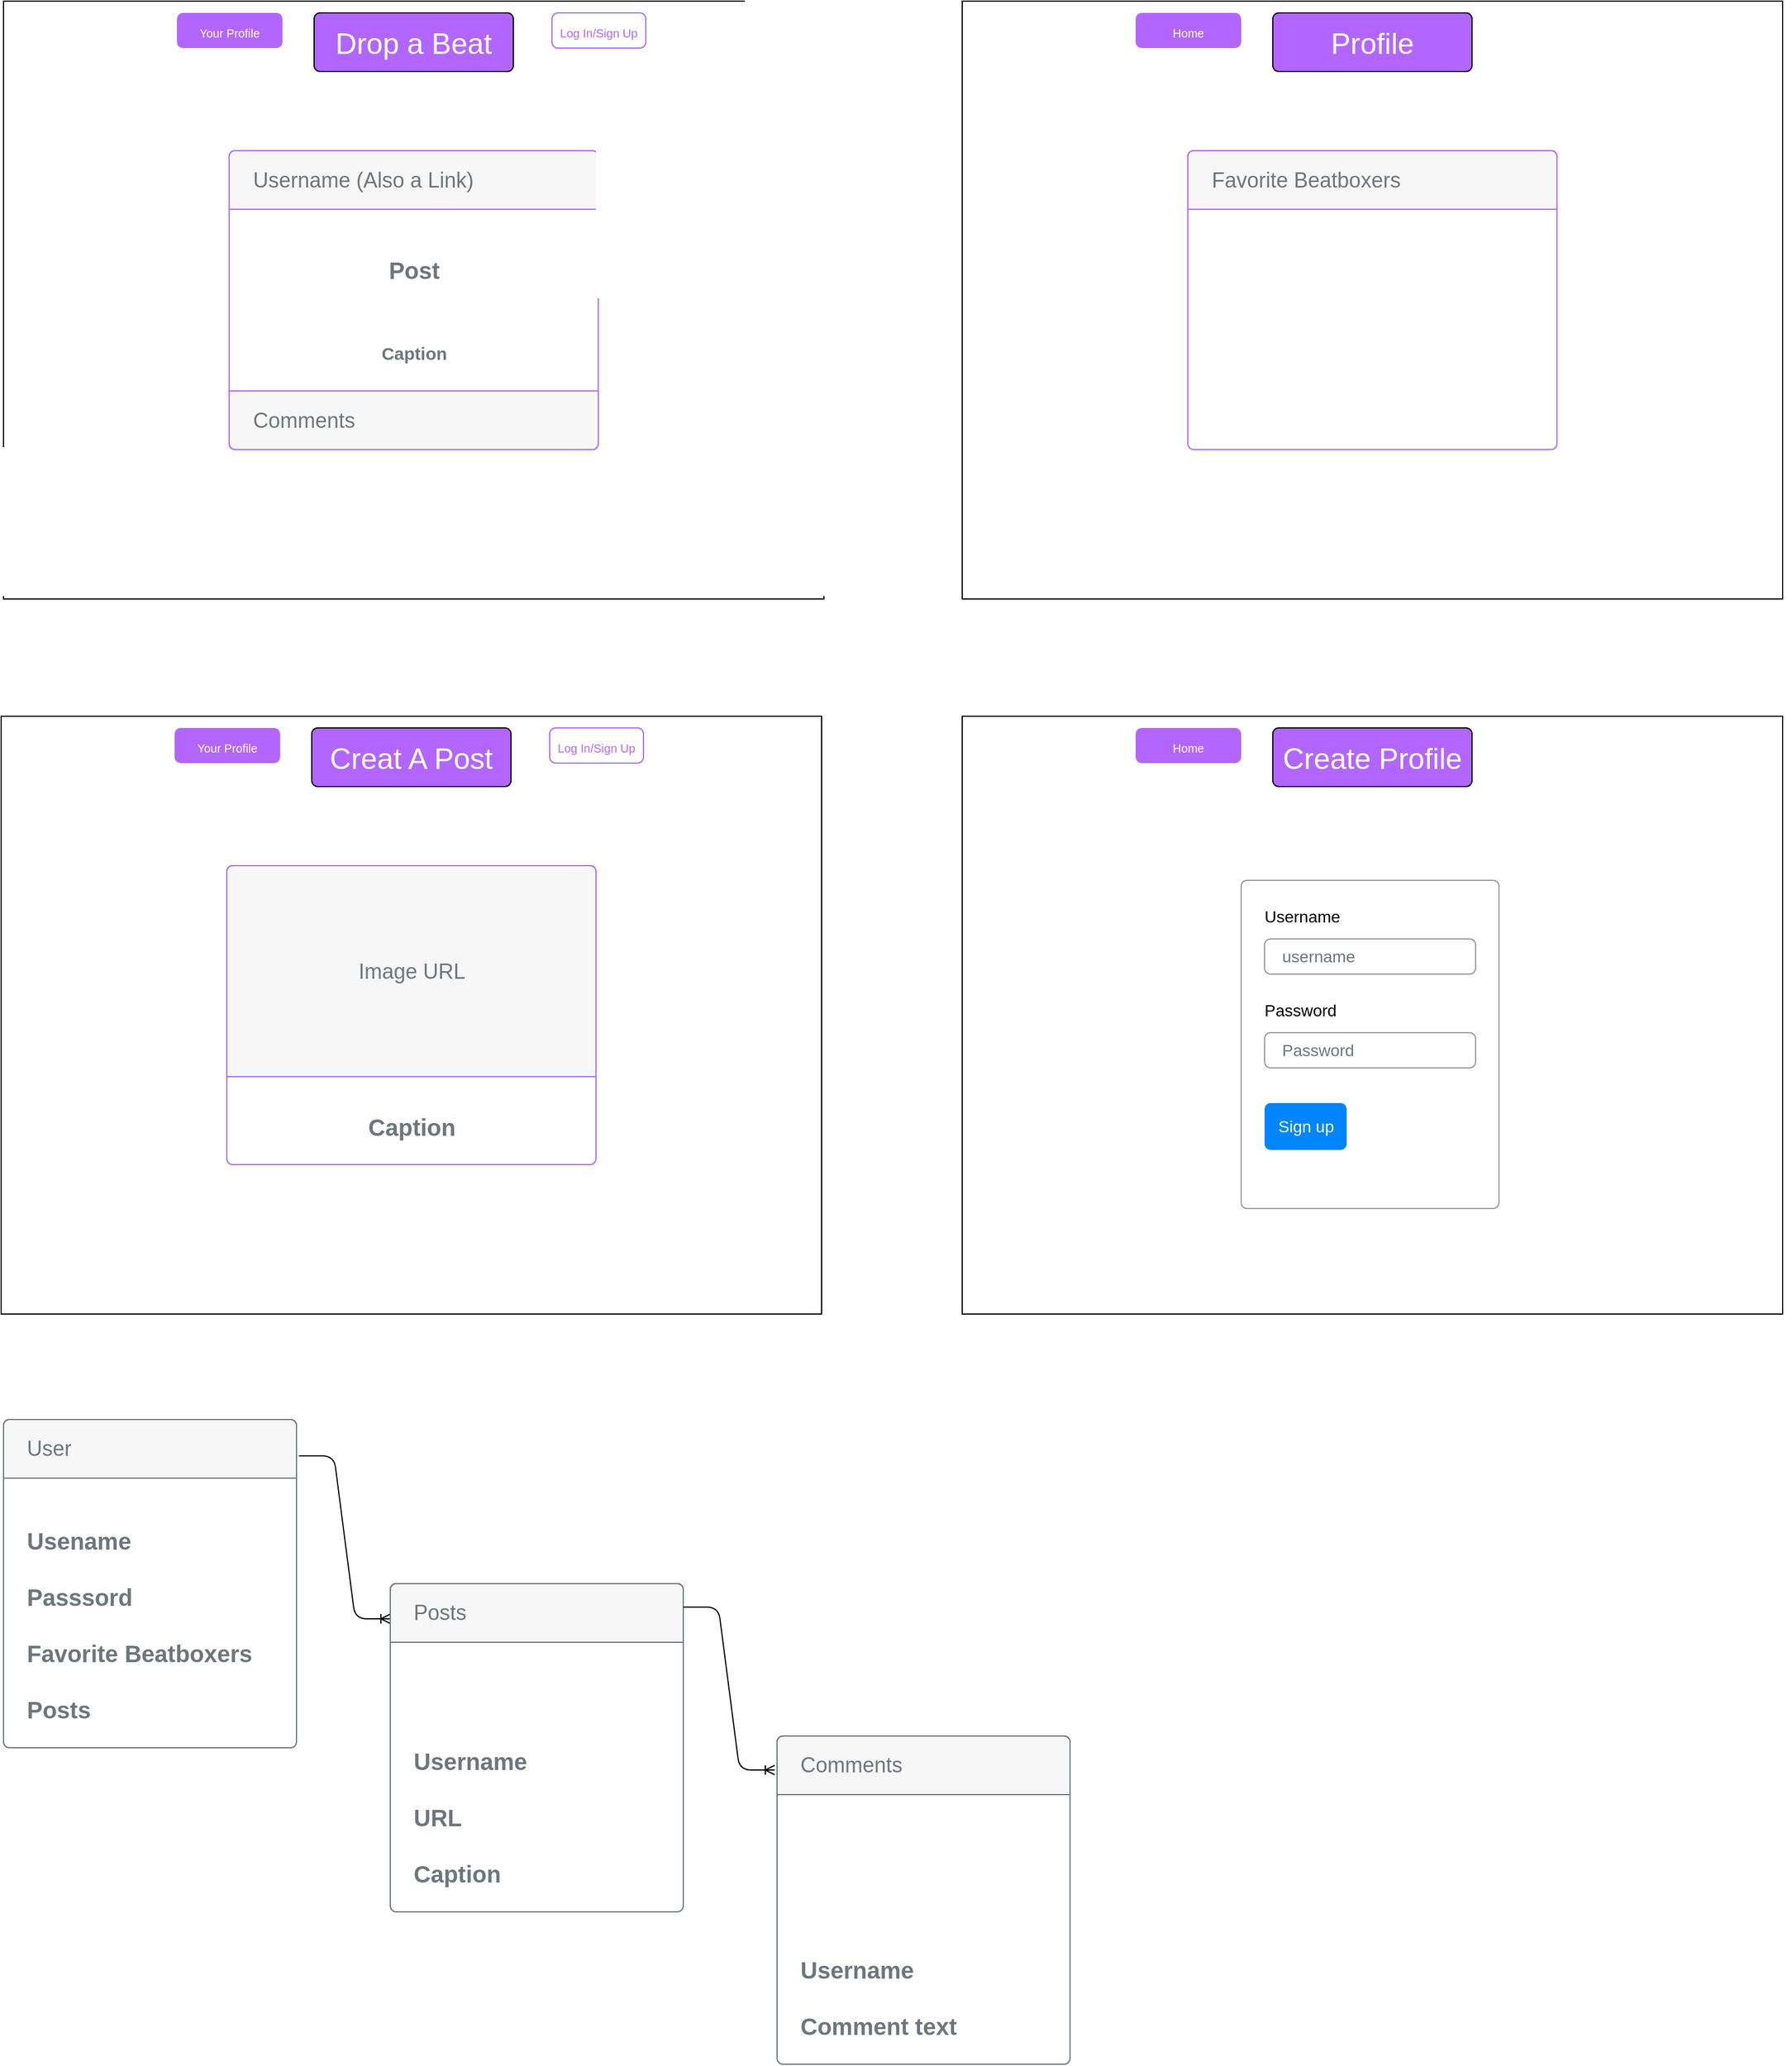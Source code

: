 <mxfile version="13.10.0" type="embed">
    <diagram id="IwIjYBU_u74t5SFnshND" name="Page-1">
        <mxGraphModel dx="876" dy="635" grid="1" gridSize="10" guides="1" tooltips="1" connect="1" arrows="1" fold="1" page="1" pageScale="1" pageWidth="10000" pageHeight="10000" math="0" shadow="0">
            <root>
                <mxCell id="0"/>
                <mxCell id="1" parent="0"/>
                <mxCell id="17" value="" style="group" vertex="1" connectable="0" parent="1">
                    <mxGeometry x="72" y="40" width="706.66" height="530" as="geometry"/>
                </mxCell>
                <mxCell id="2" value="" style="rounded=0;whiteSpace=wrap;html=1;" vertex="1" parent="17">
                    <mxGeometry width="700" height="510" as="geometry"/>
                </mxCell>
                <mxCell id="15" value="" style="shape=image;verticalLabelPosition=bottom;labelBackgroundColor=#ffffff;verticalAlign=top;aspect=fixed;imageAspect=0;image=https://c0.wallpaperflare.com/preview/405/127/680/speaker-music-loud-sound.jpg;" vertex="1" parent="17">
                    <mxGeometry width="706.66" height="530" as="geometry"/>
                </mxCell>
                <mxCell id="5" value="&lt;font style=&quot;font-size: 10px&quot; color=&quot;#b266ff&quot;&gt;Log In/Sign Up&lt;/font&gt;" style="html=1;shadow=0;dashed=0;shape=mxgraph.bootstrap.rrect;rSize=5;strokeWidth=1;fillColor=none;whiteSpace=wrap;align=center;verticalAlign=middle;spacingLeft=0;fontStyle=0;fontSize=16;spacing=5;fontColor=#7F00FF;strokeColor=#B266FF;" vertex="1" parent="17">
                    <mxGeometry x="468" y="10" width="80" height="30" as="geometry"/>
                </mxCell>
                <mxCell id="8" value="&lt;font style=&quot;font-size: 10px&quot;&gt;Your Profile&lt;/font&gt;" style="html=1;shadow=0;dashed=0;shape=mxgraph.bootstrap.rrect;rSize=5;strokeColor=none;strokeWidth=1;fontColor=#FFFFFF;whiteSpace=wrap;align=center;verticalAlign=middle;spacingLeft=0;fontStyle=0;fontSize=16;spacing=5;fillColor=#B266FF;" vertex="1" parent="17">
                    <mxGeometry x="148" y="10" width="90" height="30" as="geometry"/>
                </mxCell>
                <mxCell id="10" value="&lt;font style=&quot;font-size: 25px&quot;&gt;Drop a Beat&lt;br&gt;&lt;/font&gt;" style="html=1;shadow=0;dashed=0;shape=mxgraph.bootstrap.rrect;rSize=5;strokeWidth=1;whiteSpace=wrap;align=center;verticalAlign=middle;spacingLeft=0;fontStyle=0;fontSize=16;spacing=5;fontColor=#FFFFFF;fillColor=#B266FF;" vertex="1" parent="17">
                    <mxGeometry x="265" y="10" width="170" height="50" as="geometry"/>
                </mxCell>
                <mxCell id="12" value="&lt;b style=&quot;color: rgb(108 , 118 , 125)&quot;&gt;&lt;span style=&quot;font-size: 20px&quot;&gt;Post&lt;/span&gt;&lt;/b&gt;&lt;br style=&quot;color: rgb(108 , 118 , 125)&quot;&gt;&lt;br style=&quot;color: rgb(108 , 118 , 125)&quot;&gt;&lt;br style=&quot;color: rgb(108 , 118 , 125)&quot;&gt;&lt;br style=&quot;color: rgb(108 , 118 , 125)&quot;&gt;&lt;div&gt;&lt;span style=&quot;color: rgb(108 , 118 , 125) ; font-size: 15px ; font-weight: bold&quot;&gt;Caption&lt;/span&gt;&lt;/div&gt;&lt;div&gt;&lt;br&gt;&lt;/div&gt;&lt;div&gt;&lt;span style=&quot;color: rgb(108 , 118 , 125) ; font-size: 15px ; font-weight: bold&quot;&gt;&lt;br&gt;&lt;/span&gt;&lt;/div&gt;&lt;div&gt;&lt;span style=&quot;color: rgb(108 , 118 , 125) ; font-size: 15px ; font-weight: bold&quot;&gt;&lt;br&gt;&lt;/span&gt;&lt;/div&gt;" style="html=1;shadow=0;dashed=0;shape=mxgraph.bootstrap.rrect;rSize=5;html=1;whiteSpace=wrap;fillColor=#ffffff;fontColor=#33A64C;verticalAlign=bottom;align=center;spacing=20;spacingBottom=0;fontSize=14;strokeColor=#B266FF;" vertex="1" parent="17">
                    <mxGeometry x="192.5" y="127.5" width="315" height="255" as="geometry"/>
                </mxCell>
                <mxCell id="13" value="Username (Also a Link)" style="html=1;shadow=0;dashed=0;shape=mxgraph.bootstrap.topButton;rSize=5;perimeter=none;whiteSpace=wrap;fillColor=#F7F7F7;fontColor=#6C767D;resizeWidth=1;fontSize=18;align=left;spacing=20;strokeColor=#B266FF;" vertex="1" parent="12">
                    <mxGeometry width="315" height="50" relative="1" as="geometry"/>
                </mxCell>
                <mxCell id="36" value="Comments" style="html=1;shadow=0;dashed=0;shape=mxgraph.bootstrap.topButton;rSize=5;perimeter=none;whiteSpace=wrap;fillColor=#F7F7F7;fontColor=#6C767D;resizeWidth=1;fontSize=18;align=left;spacing=20;strokeColor=#B266FF;direction=west;" vertex="1" parent="12">
                    <mxGeometry y="205" width="315" height="50" as="geometry"/>
                </mxCell>
                <mxCell id="18" value="" style="group" vertex="1" connectable="0" parent="1">
                    <mxGeometry x="890" y="40" width="706.66" height="530" as="geometry"/>
                </mxCell>
                <mxCell id="19" value="" style="rounded=0;whiteSpace=wrap;html=1;" vertex="1" parent="18">
                    <mxGeometry width="700" height="510" as="geometry"/>
                </mxCell>
                <mxCell id="20" value="" style="shape=image;verticalLabelPosition=bottom;labelBackgroundColor=#ffffff;verticalAlign=top;aspect=fixed;imageAspect=0;image=https://c0.wallpaperflare.com/preview/405/127/680/speaker-music-loud-sound.jpg;" vertex="1" parent="18">
                    <mxGeometry width="706.66" height="530" as="geometry"/>
                </mxCell>
                <mxCell id="22" value="&lt;font style=&quot;font-size: 10px&quot;&gt;Home&lt;/font&gt;" style="html=1;shadow=0;dashed=0;shape=mxgraph.bootstrap.rrect;rSize=5;strokeColor=none;strokeWidth=1;fontColor=#FFFFFF;whiteSpace=wrap;align=center;verticalAlign=middle;spacingLeft=0;fontStyle=0;fontSize=16;spacing=5;fillColor=#B266FF;" vertex="1" parent="18">
                    <mxGeometry x="148" y="10" width="90" height="30" as="geometry"/>
                </mxCell>
                <mxCell id="23" value="&lt;font style=&quot;font-size: 25px&quot;&gt;Profile&lt;/font&gt;" style="html=1;shadow=0;dashed=0;shape=mxgraph.bootstrap.rrect;rSize=5;strokeWidth=1;whiteSpace=wrap;align=center;verticalAlign=middle;spacingLeft=0;fontStyle=0;fontSize=16;spacing=5;fontColor=#FFFFFF;fillColor=#B266FF;" vertex="1" parent="18">
                    <mxGeometry x="265" y="10" width="170" height="50" as="geometry"/>
                </mxCell>
                <mxCell id="24" value="" style="html=1;shadow=0;dashed=0;shape=mxgraph.bootstrap.rrect;rSize=5;html=1;whiteSpace=wrap;fillColor=#ffffff;fontColor=#33A64C;verticalAlign=bottom;align=center;spacing=20;spacingBottom=0;fontSize=14;strokeColor=#B266FF;" vertex="1" parent="18">
                    <mxGeometry x="192.5" y="127.5" width="315" height="255" as="geometry"/>
                </mxCell>
                <mxCell id="25" value="Favorite Beatboxers" style="html=1;shadow=0;dashed=0;shape=mxgraph.bootstrap.topButton;rSize=5;perimeter=none;whiteSpace=wrap;fillColor=#F7F7F7;fontColor=#6C767D;resizeWidth=1;fontSize=18;align=left;spacing=20;strokeColor=#B266FF;" vertex="1" parent="24">
                    <mxGeometry width="315" height="50" relative="1" as="geometry"/>
                </mxCell>
                <mxCell id="26" value="" style="group" vertex="1" connectable="0" parent="1">
                    <mxGeometry x="70" y="650" width="706.66" height="530" as="geometry"/>
                </mxCell>
                <mxCell id="27" value="" style="rounded=0;whiteSpace=wrap;html=1;" vertex="1" parent="26">
                    <mxGeometry width="700" height="510" as="geometry"/>
                </mxCell>
                <mxCell id="28" value="" style="shape=image;verticalLabelPosition=bottom;labelBackgroundColor=#ffffff;verticalAlign=top;aspect=fixed;imageAspect=0;image=https://c0.wallpaperflare.com/preview/405/127/680/speaker-music-loud-sound.jpg;" vertex="1" parent="26">
                    <mxGeometry width="706.66" height="530" as="geometry"/>
                </mxCell>
                <mxCell id="29" value="&lt;font style=&quot;font-size: 10px&quot; color=&quot;#b266ff&quot;&gt;Log In/Sign Up&lt;/font&gt;" style="html=1;shadow=0;dashed=0;shape=mxgraph.bootstrap.rrect;rSize=5;strokeWidth=1;fillColor=none;whiteSpace=wrap;align=center;verticalAlign=middle;spacingLeft=0;fontStyle=0;fontSize=16;spacing=5;fontColor=#7F00FF;strokeColor=#B266FF;" vertex="1" parent="26">
                    <mxGeometry x="468" y="10" width="80" height="30" as="geometry"/>
                </mxCell>
                <mxCell id="30" value="&lt;font style=&quot;font-size: 10px&quot;&gt;Your Profile&lt;/font&gt;" style="html=1;shadow=0;dashed=0;shape=mxgraph.bootstrap.rrect;rSize=5;strokeColor=none;strokeWidth=1;fontColor=#FFFFFF;whiteSpace=wrap;align=center;verticalAlign=middle;spacingLeft=0;fontStyle=0;fontSize=16;spacing=5;fillColor=#B266FF;" vertex="1" parent="26">
                    <mxGeometry x="148" y="10" width="90" height="30" as="geometry"/>
                </mxCell>
                <mxCell id="31" value="&lt;font style=&quot;font-size: 25px&quot;&gt;Creat A Post&lt;br&gt;&lt;/font&gt;" style="html=1;shadow=0;dashed=0;shape=mxgraph.bootstrap.rrect;rSize=5;strokeWidth=1;whiteSpace=wrap;align=center;verticalAlign=middle;spacingLeft=0;fontStyle=0;fontSize=16;spacing=5;fontColor=#FFFFFF;fillColor=#B266FF;" vertex="1" parent="26">
                    <mxGeometry x="265" y="10" width="170" height="50" as="geometry"/>
                </mxCell>
                <mxCell id="32" value="&lt;font color=&quot;#6c767d&quot;&gt;&lt;span style=&quot;font-size: 20px&quot;&gt;&lt;b&gt;Caption&lt;/b&gt;&lt;/span&gt;&lt;/font&gt;" style="html=1;shadow=0;dashed=0;shape=mxgraph.bootstrap.rrect;rSize=5;html=1;whiteSpace=wrap;fillColor=#ffffff;fontColor=#33A64C;verticalAlign=bottom;align=center;spacing=20;spacingBottom=0;fontSize=14;strokeColor=#B266FF;" vertex="1" parent="26">
                    <mxGeometry x="192.5" y="127.5" width="315" height="255" as="geometry"/>
                </mxCell>
                <mxCell id="33" value="Image URL" style="html=1;shadow=0;dashed=0;shape=mxgraph.bootstrap.topButton;rSize=5;perimeter=none;whiteSpace=wrap;fillColor=#F7F7F7;fontColor=#6C767D;resizeWidth=1;fontSize=18;align=center;spacing=20;strokeColor=#B266FF;" vertex="1" parent="32">
                    <mxGeometry width="315" height="180" relative="1" as="geometry"/>
                </mxCell>
                <mxCell id="34" value="&lt;span style=&quot;font-size: 20px&quot;&gt;&lt;b&gt;Usename&lt;br&gt;&lt;br&gt;Passsord&lt;br&gt;&lt;br&gt;Favorite Beatboxers&lt;br&gt;&lt;br&gt;Posts&lt;br&gt;&lt;/b&gt;&lt;/span&gt;" style="html=1;shadow=0;dashed=0;shape=mxgraph.bootstrap.rrect;rSize=5;strokeColor=#6C767D;html=1;whiteSpace=wrap;fillColor=#ffffff;fontColor=#6C767D;verticalAlign=bottom;align=left;spacing=20;spacingBottom=0;fontSize=14;" vertex="1" parent="1">
                    <mxGeometry x="72" y="1250" width="250" height="280" as="geometry"/>
                </mxCell>
                <mxCell id="35" value="User" style="html=1;shadow=0;dashed=0;shape=mxgraph.bootstrap.topButton;rSize=5;perimeter=none;whiteSpace=wrap;fillColor=#F7F7F7;strokeColor=#6C767D;fontColor=#6C767D;resizeWidth=1;fontSize=18;align=left;spacing=20;" vertex="1" parent="34">
                    <mxGeometry width="250" height="50" relative="1" as="geometry"/>
                </mxCell>
                <mxCell id="37" value="" style="edgeStyle=entityRelationEdgeStyle;fontSize=12;html=1;endArrow=ERoneToMany;" edge="1" parent="1">
                    <mxGeometry width="100" height="100" relative="1" as="geometry">
                        <mxPoint x="324" y="1281" as="sourcePoint"/>
                        <mxPoint x="402" y="1420" as="targetPoint"/>
                    </mxGeometry>
                </mxCell>
                <mxCell id="38" value="&lt;span style=&quot;font-size: 20px&quot;&gt;&lt;b&gt;Username&lt;br&gt;&lt;br&gt;URL&lt;br&gt;&lt;br&gt;Caption&lt;br&gt;&lt;/b&gt;&lt;/span&gt;" style="html=1;shadow=0;dashed=0;shape=mxgraph.bootstrap.rrect;rSize=5;strokeColor=#6C767D;html=1;whiteSpace=wrap;fillColor=#ffffff;fontColor=#6C767D;verticalAlign=bottom;align=left;spacing=20;spacingBottom=0;fontSize=14;" vertex="1" parent="1">
                    <mxGeometry x="402" y="1390" width="250" height="280" as="geometry"/>
                </mxCell>
                <mxCell id="39" value="Posts" style="html=1;shadow=0;dashed=0;shape=mxgraph.bootstrap.topButton;rSize=5;perimeter=none;whiteSpace=wrap;fillColor=#F7F7F7;strokeColor=#6C767D;fontColor=#6C767D;resizeWidth=1;fontSize=18;align=left;spacing=20;" vertex="1" parent="38">
                    <mxGeometry width="250" height="50" relative="1" as="geometry"/>
                </mxCell>
                <mxCell id="41" value="&lt;span style=&quot;font-size: 20px&quot;&gt;&lt;b&gt;Username&lt;br&gt;&lt;br&gt;Comment text&lt;br&gt;&lt;/b&gt;&lt;/span&gt;" style="html=1;shadow=0;dashed=0;shape=mxgraph.bootstrap.rrect;rSize=5;strokeColor=#6C767D;html=1;whiteSpace=wrap;fillColor=#ffffff;fontColor=#6C767D;verticalAlign=bottom;align=left;spacing=20;spacingBottom=0;fontSize=14;" vertex="1" parent="1">
                    <mxGeometry x="732" y="1520" width="250" height="280" as="geometry"/>
                </mxCell>
                <mxCell id="42" value="Comments" style="html=1;shadow=0;dashed=0;shape=mxgraph.bootstrap.topButton;rSize=5;perimeter=none;whiteSpace=wrap;fillColor=#F7F7F7;strokeColor=#6C767D;fontColor=#6C767D;resizeWidth=1;fontSize=18;align=left;spacing=20;" vertex="1" parent="41">
                    <mxGeometry width="250" height="50" relative="1" as="geometry"/>
                </mxCell>
                <mxCell id="43" value="" style="edgeStyle=entityRelationEdgeStyle;fontSize=12;html=1;endArrow=ERoneToMany;" edge="1" parent="1">
                    <mxGeometry width="100" height="100" relative="1" as="geometry">
                        <mxPoint x="652" y="1410" as="sourcePoint"/>
                        <mxPoint x="730" y="1549" as="targetPoint"/>
                    </mxGeometry>
                </mxCell>
                <mxCell id="44" value="" style="group" vertex="1" connectable="0" parent="1">
                    <mxGeometry x="890" y="650" width="706.66" height="530" as="geometry"/>
                </mxCell>
                <mxCell id="45" value="" style="rounded=0;whiteSpace=wrap;html=1;" vertex="1" parent="44">
                    <mxGeometry width="700" height="510" as="geometry"/>
                </mxCell>
                <mxCell id="46" value="" style="shape=image;verticalLabelPosition=bottom;labelBackgroundColor=#ffffff;verticalAlign=top;aspect=fixed;imageAspect=0;image=https://c0.wallpaperflare.com/preview/405/127/680/speaker-music-loud-sound.jpg;" vertex="1" parent="44">
                    <mxGeometry width="706.66" height="530" as="geometry"/>
                </mxCell>
                <mxCell id="47" value="&lt;font style=&quot;font-size: 10px&quot;&gt;Home&lt;/font&gt;" style="html=1;shadow=0;dashed=0;shape=mxgraph.bootstrap.rrect;rSize=5;strokeColor=none;strokeWidth=1;fontColor=#FFFFFF;whiteSpace=wrap;align=center;verticalAlign=middle;spacingLeft=0;fontStyle=0;fontSize=16;spacing=5;fillColor=#B266FF;" vertex="1" parent="44">
                    <mxGeometry x="148" y="10" width="90" height="30" as="geometry"/>
                </mxCell>
                <mxCell id="48" value="&lt;font style=&quot;font-size: 25px&quot;&gt;Create Profile&lt;/font&gt;" style="html=1;shadow=0;dashed=0;shape=mxgraph.bootstrap.rrect;rSize=5;strokeWidth=1;whiteSpace=wrap;align=center;verticalAlign=middle;spacingLeft=0;fontStyle=0;fontSize=16;spacing=5;fontColor=#FFFFFF;fillColor=#B266FF;" vertex="1" parent="44">
                    <mxGeometry x="265" y="10" width="170" height="50" as="geometry"/>
                </mxCell>
                <mxCell id="59" value="" style="html=1;shadow=0;dashed=0;shape=mxgraph.bootstrap.rrect;rSize=5;fillColor=#ffffff;strokeColor=#999999;fontColor=#FFFFFF;" vertex="1" parent="44">
                    <mxGeometry x="238" y="140" width="220" height="280" as="geometry"/>
                </mxCell>
                <mxCell id="60" value="Username" style="fillColor=none;strokeColor=none;align=left;spacing=20;fontSize=14;" vertex="1" parent="59">
                    <mxGeometry width="220" height="40" relative="1" as="geometry">
                        <mxPoint y="10" as="offset"/>
                    </mxGeometry>
                </mxCell>
                <mxCell id="61" value="username" style="html=1;shadow=0;dashed=0;shape=mxgraph.bootstrap.rrect;rSize=5;fillColor=none;strokeColor=#999999;align=left;spacing=15;fontSize=14;fontColor=#6C767D;" vertex="1" parent="59">
                    <mxGeometry width="180" height="30" relative="1" as="geometry">
                        <mxPoint x="20" y="50" as="offset"/>
                    </mxGeometry>
                </mxCell>
                <mxCell id="62" value="Password" style="fillColor=none;strokeColor=none;align=left;spacing=20;fontSize=14;" vertex="1" parent="59">
                    <mxGeometry width="220" height="40" relative="1" as="geometry">
                        <mxPoint y="90" as="offset"/>
                    </mxGeometry>
                </mxCell>
                <mxCell id="63" value="Password" style="html=1;shadow=0;dashed=0;shape=mxgraph.bootstrap.rrect;rSize=5;fillColor=none;strokeColor=#999999;align=left;spacing=15;fontSize=14;fontColor=#6C767D;" vertex="1" parent="59">
                    <mxGeometry width="180" height="30" relative="1" as="geometry">
                        <mxPoint x="20" y="130" as="offset"/>
                    </mxGeometry>
                </mxCell>
                <mxCell id="65" value="Sign up" style="html=1;shadow=0;dashed=0;shape=mxgraph.bootstrap.rrect;rSize=5;fillColor=#0085FC;strokeColor=none;align=center;fontSize=14;fontColor=#FFFFFF;" vertex="1" parent="59">
                    <mxGeometry width="70" height="40" relative="1" as="geometry">
                        <mxPoint x="20" y="190" as="offset"/>
                    </mxGeometry>
                </mxCell>
            </root>
        </mxGraphModel>
    </diagram>
</mxfile>